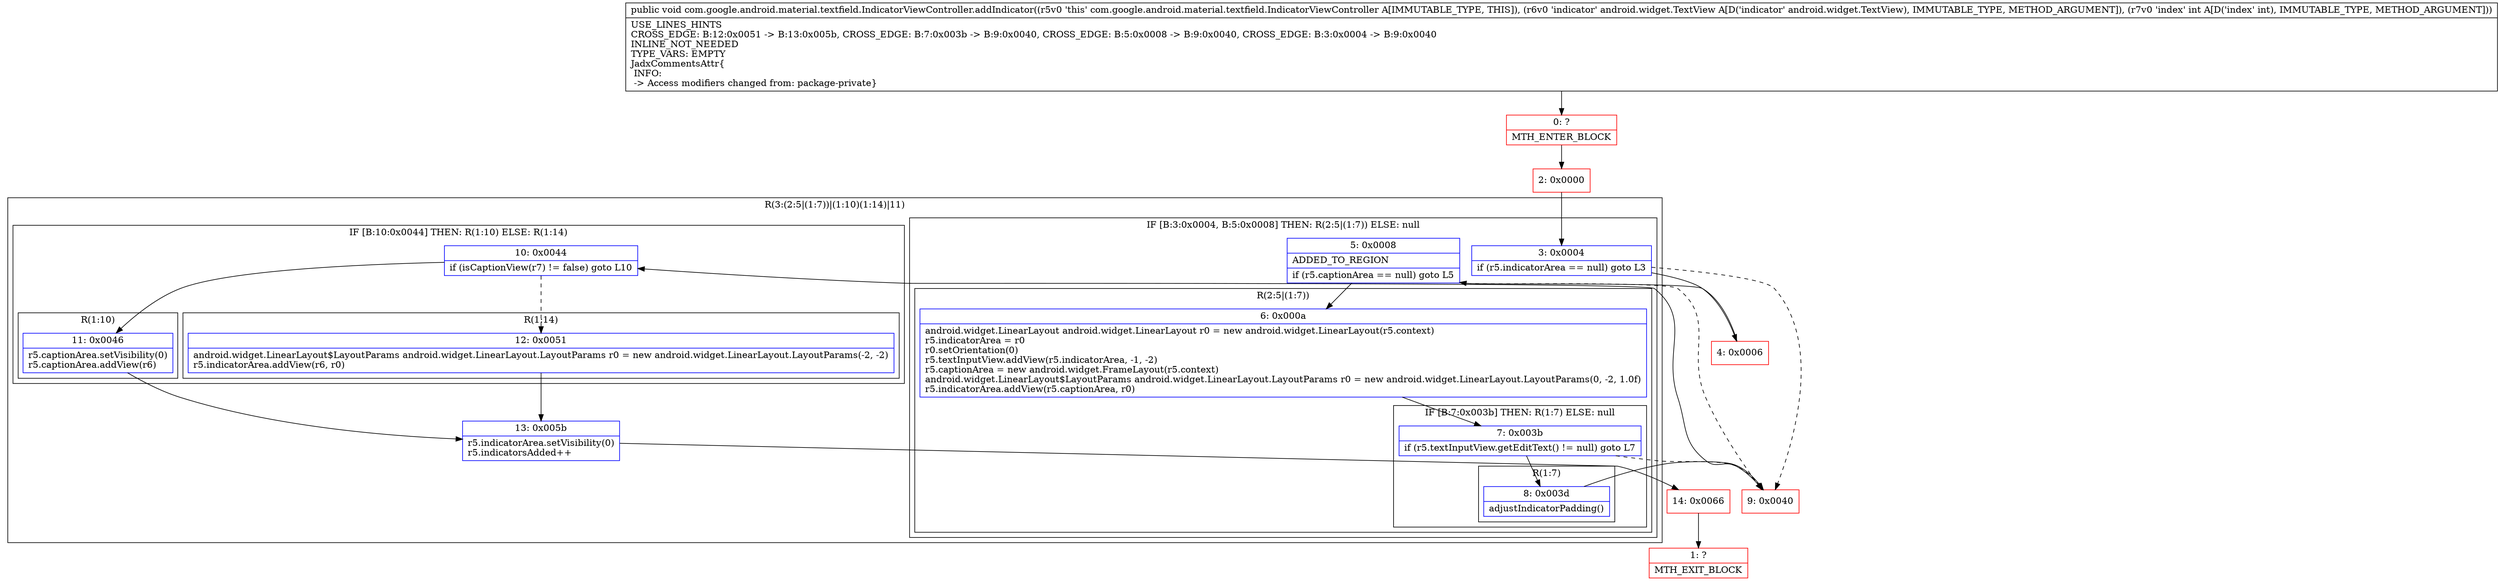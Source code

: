digraph "CFG forcom.google.android.material.textfield.IndicatorViewController.addIndicator(Landroid\/widget\/TextView;I)V" {
subgraph cluster_Region_1806400949 {
label = "R(3:(2:5|(1:7))|(1:10)(1:14)|11)";
node [shape=record,color=blue];
subgraph cluster_IfRegion_1342660400 {
label = "IF [B:3:0x0004, B:5:0x0008] THEN: R(2:5|(1:7)) ELSE: null";
node [shape=record,color=blue];
Node_3 [shape=record,label="{3\:\ 0x0004|if (r5.indicatorArea == null) goto L3\l}"];
Node_5 [shape=record,label="{5\:\ 0x0008|ADDED_TO_REGION\l|if (r5.captionArea == null) goto L5\l}"];
subgraph cluster_Region_1484534317 {
label = "R(2:5|(1:7))";
node [shape=record,color=blue];
Node_6 [shape=record,label="{6\:\ 0x000a|android.widget.LinearLayout android.widget.LinearLayout r0 = new android.widget.LinearLayout(r5.context)\lr5.indicatorArea = r0\lr0.setOrientation(0)\lr5.textInputView.addView(r5.indicatorArea, \-1, \-2)\lr5.captionArea = new android.widget.FrameLayout(r5.context)\landroid.widget.LinearLayout$LayoutParams android.widget.LinearLayout.LayoutParams r0 = new android.widget.LinearLayout.LayoutParams(0, \-2, 1.0f)\lr5.indicatorArea.addView(r5.captionArea, r0)\l}"];
subgraph cluster_IfRegion_1829705854 {
label = "IF [B:7:0x003b] THEN: R(1:7) ELSE: null";
node [shape=record,color=blue];
Node_7 [shape=record,label="{7\:\ 0x003b|if (r5.textInputView.getEditText() != null) goto L7\l}"];
subgraph cluster_Region_1668912910 {
label = "R(1:7)";
node [shape=record,color=blue];
Node_8 [shape=record,label="{8\:\ 0x003d|adjustIndicatorPadding()\l}"];
}
}
}
}
subgraph cluster_IfRegion_1393494017 {
label = "IF [B:10:0x0044] THEN: R(1:10) ELSE: R(1:14)";
node [shape=record,color=blue];
Node_10 [shape=record,label="{10\:\ 0x0044|if (isCaptionView(r7) != false) goto L10\l}"];
subgraph cluster_Region_966468495 {
label = "R(1:10)";
node [shape=record,color=blue];
Node_11 [shape=record,label="{11\:\ 0x0046|r5.captionArea.setVisibility(0)\lr5.captionArea.addView(r6)\l}"];
}
subgraph cluster_Region_729548556 {
label = "R(1:14)";
node [shape=record,color=blue];
Node_12 [shape=record,label="{12\:\ 0x0051|android.widget.LinearLayout$LayoutParams android.widget.LinearLayout.LayoutParams r0 = new android.widget.LinearLayout.LayoutParams(\-2, \-2)\lr5.indicatorArea.addView(r6, r0)\l}"];
}
}
Node_13 [shape=record,label="{13\:\ 0x005b|r5.indicatorArea.setVisibility(0)\lr5.indicatorsAdded++\l}"];
}
Node_0 [shape=record,color=red,label="{0\:\ ?|MTH_ENTER_BLOCK\l}"];
Node_2 [shape=record,color=red,label="{2\:\ 0x0000}"];
Node_4 [shape=record,color=red,label="{4\:\ 0x0006}"];
Node_9 [shape=record,color=red,label="{9\:\ 0x0040}"];
Node_14 [shape=record,color=red,label="{14\:\ 0x0066}"];
Node_1 [shape=record,color=red,label="{1\:\ ?|MTH_EXIT_BLOCK\l}"];
MethodNode[shape=record,label="{public void com.google.android.material.textfield.IndicatorViewController.addIndicator((r5v0 'this' com.google.android.material.textfield.IndicatorViewController A[IMMUTABLE_TYPE, THIS]), (r6v0 'indicator' android.widget.TextView A[D('indicator' android.widget.TextView), IMMUTABLE_TYPE, METHOD_ARGUMENT]), (r7v0 'index' int A[D('index' int), IMMUTABLE_TYPE, METHOD_ARGUMENT]))  | USE_LINES_HINTS\lCROSS_EDGE: B:12:0x0051 \-\> B:13:0x005b, CROSS_EDGE: B:7:0x003b \-\> B:9:0x0040, CROSS_EDGE: B:5:0x0008 \-\> B:9:0x0040, CROSS_EDGE: B:3:0x0004 \-\> B:9:0x0040\lINLINE_NOT_NEEDED\lTYPE_VARS: EMPTY\lJadxCommentsAttr\{\l INFO: \l \-\> Access modifiers changed from: package\-private\}\l}"];
MethodNode -> Node_0;Node_3 -> Node_4;
Node_3 -> Node_9[style=dashed];
Node_5 -> Node_6;
Node_5 -> Node_9[style=dashed];
Node_6 -> Node_7;
Node_7 -> Node_8;
Node_7 -> Node_9[style=dashed];
Node_8 -> Node_9;
Node_10 -> Node_11;
Node_10 -> Node_12[style=dashed];
Node_11 -> Node_13;
Node_12 -> Node_13;
Node_13 -> Node_14;
Node_0 -> Node_2;
Node_2 -> Node_3;
Node_4 -> Node_5;
Node_9 -> Node_10;
Node_14 -> Node_1;
}

